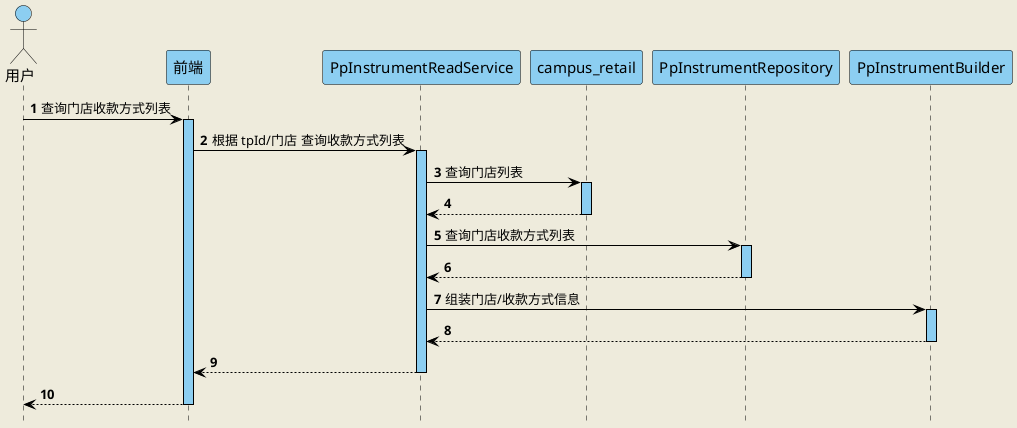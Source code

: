 @startuml
'https://plantuml.com/sequence-diagram
hide footbox
skinparam backgroundColor #EEEBDC
autoActivate on
autonumber

skinparam sequence {
ArrowColor black
ActorBorderColor black
LifeLineBorderColor black
LifeLineBackgroundColor #8CCEF1

ParticipantBorderColor black
ParticipantBackgroundColor #8CCEF1
'ParticipantFontName Impact
ParticipantFontSize 15
ParticipantFontColor black

ActorBackgroundColor #8CCEF1
ActorFontColor black
ActorFontSize 15
ActorFontName Aapex
}

actor 用户 as user
participant 前端 as front
participant PpInstrumentReadService as PpInstrumentReadService
participant campus_retail as campus_retail
participant PpInstrumentRepository as PpInstrumentRepository
participant PpInstrumentBuilder as PpInstrumentBuilder


user -> front : 查询门店收款方式列表

front -> PpInstrumentReadService : 根据 tpId/门店 查询收款方式列表

PpInstrumentReadService -> campus_retail : 查询门店列表
return

PpInstrumentReadService -> PpInstrumentRepository : 查询门店收款方式列表
return

PpInstrumentReadService -> PpInstrumentBuilder : 组装门店/收款方式信息
return
return
return


@enduml